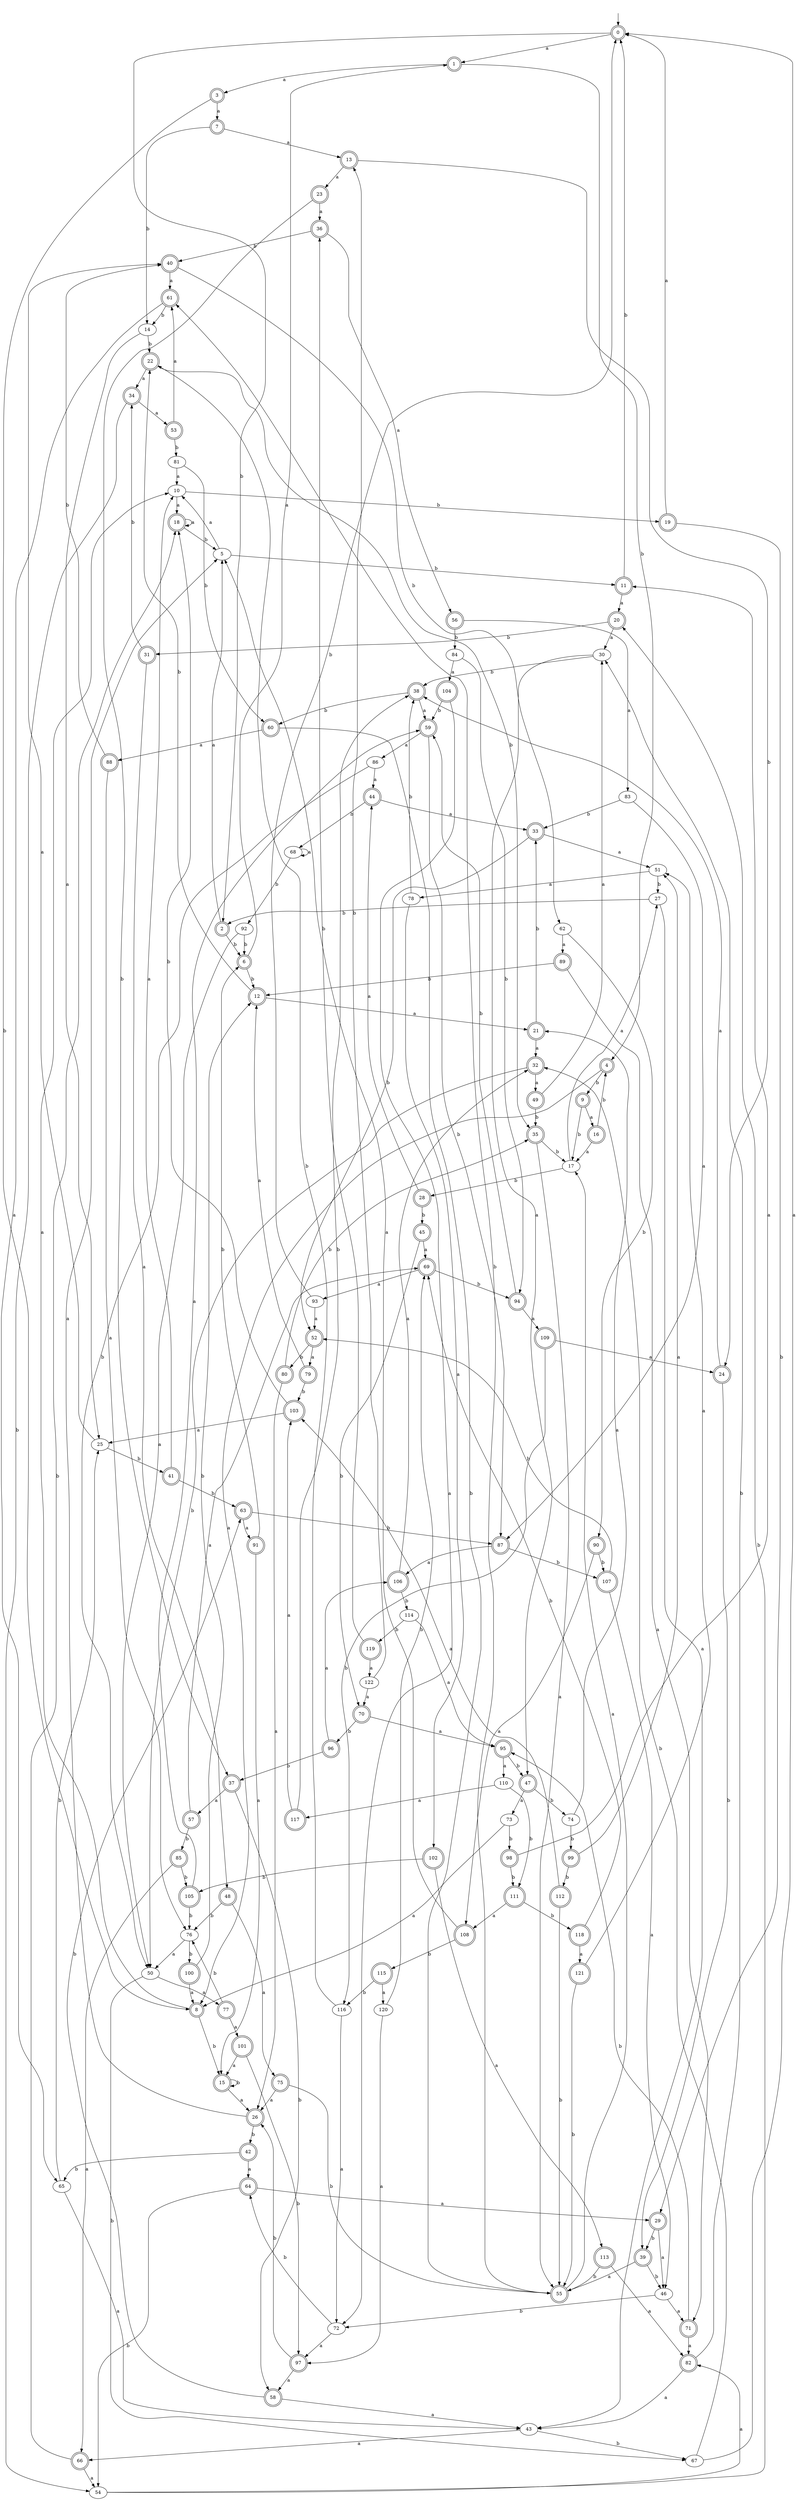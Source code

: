 digraph RandomDFA {
  __start0 [label="", shape=none];
  __start0 -> 0 [label=""];
  0 [shape=circle] [shape=doublecircle]
  0 -> 1 [label="a"]
  0 -> 2 [label="b"]
  1 [shape=doublecircle]
  1 -> 3 [label="a"]
  1 -> 4 [label="b"]
  2 [shape=doublecircle]
  2 -> 5 [label="a"]
  2 -> 6 [label="b"]
  3 [shape=doublecircle]
  3 -> 7 [label="a"]
  3 -> 8 [label="b"]
  4 [shape=doublecircle]
  4 -> 8 [label="a"]
  4 -> 9 [label="b"]
  5
  5 -> 10 [label="a"]
  5 -> 11 [label="b"]
  6 [shape=doublecircle]
  6 -> 1 [label="a"]
  6 -> 12 [label="b"]
  7 [shape=doublecircle]
  7 -> 13 [label="a"]
  7 -> 14 [label="b"]
  8 [shape=doublecircle]
  8 -> 10 [label="a"]
  8 -> 15 [label="b"]
  9 [shape=doublecircle]
  9 -> 16 [label="a"]
  9 -> 17 [label="b"]
  10
  10 -> 18 [label="a"]
  10 -> 19 [label="b"]
  11 [shape=doublecircle]
  11 -> 20 [label="a"]
  11 -> 0 [label="b"]
  12 [shape=doublecircle]
  12 -> 21 [label="a"]
  12 -> 22 [label="b"]
  13 [shape=doublecircle]
  13 -> 23 [label="a"]
  13 -> 24 [label="b"]
  14
  14 -> 25 [label="a"]
  14 -> 22 [label="b"]
  15 [shape=doublecircle]
  15 -> 26 [label="a"]
  15 -> 15 [label="b"]
  16 [shape=doublecircle]
  16 -> 17 [label="a"]
  16 -> 4 [label="b"]
  17
  17 -> 27 [label="a"]
  17 -> 28 [label="b"]
  18 [shape=doublecircle]
  18 -> 18 [label="a"]
  18 -> 5 [label="b"]
  19 [shape=doublecircle]
  19 -> 0 [label="a"]
  19 -> 29 [label="b"]
  20 [shape=doublecircle]
  20 -> 30 [label="a"]
  20 -> 31 [label="b"]
  21 [shape=doublecircle]
  21 -> 32 [label="a"]
  21 -> 33 [label="b"]
  22 [shape=doublecircle]
  22 -> 34 [label="a"]
  22 -> 35 [label="b"]
  23 [shape=doublecircle]
  23 -> 36 [label="a"]
  23 -> 37 [label="b"]
  24 [shape=doublecircle]
  24 -> 38 [label="a"]
  24 -> 39 [label="b"]
  25
  25 -> 40 [label="a"]
  25 -> 41 [label="b"]
  26 [shape=doublecircle]
  26 -> 5 [label="a"]
  26 -> 42 [label="b"]
  27
  27 -> 43 [label="a"]
  27 -> 2 [label="b"]
  28 [shape=doublecircle]
  28 -> 44 [label="a"]
  28 -> 45 [label="b"]
  29 [shape=doublecircle]
  29 -> 46 [label="a"]
  29 -> 39 [label="b"]
  30
  30 -> 47 [label="a"]
  30 -> 38 [label="b"]
  31 [shape=doublecircle]
  31 -> 48 [label="a"]
  31 -> 34 [label="b"]
  32 [shape=doublecircle]
  32 -> 49 [label="a"]
  32 -> 50 [label="b"]
  33 [shape=doublecircle]
  33 -> 51 [label="a"]
  33 -> 52 [label="b"]
  34 [shape=doublecircle]
  34 -> 53 [label="a"]
  34 -> 54 [label="b"]
  35 [shape=doublecircle]
  35 -> 55 [label="a"]
  35 -> 17 [label="b"]
  36 [shape=doublecircle]
  36 -> 56 [label="a"]
  36 -> 40 [label="b"]
  37 [shape=doublecircle]
  37 -> 57 [label="a"]
  37 -> 58 [label="b"]
  38 [shape=doublecircle]
  38 -> 59 [label="a"]
  38 -> 60 [label="b"]
  39 [shape=doublecircle]
  39 -> 55 [label="a"]
  39 -> 46 [label="b"]
  40 [shape=doublecircle]
  40 -> 61 [label="a"]
  40 -> 62 [label="b"]
  41 [shape=doublecircle]
  41 -> 10 [label="a"]
  41 -> 63 [label="b"]
  42 [shape=doublecircle]
  42 -> 64 [label="a"]
  42 -> 65 [label="b"]
  43
  43 -> 66 [label="a"]
  43 -> 67 [label="b"]
  44 [shape=doublecircle]
  44 -> 33 [label="a"]
  44 -> 68 [label="b"]
  45 [shape=doublecircle]
  45 -> 69 [label="a"]
  45 -> 70 [label="b"]
  46
  46 -> 71 [label="a"]
  46 -> 72 [label="b"]
  47 [shape=doublecircle]
  47 -> 73 [label="a"]
  47 -> 74 [label="b"]
  48 [shape=doublecircle]
  48 -> 75 [label="a"]
  48 -> 76 [label="b"]
  49 [shape=doublecircle]
  49 -> 30 [label="a"]
  49 -> 35 [label="b"]
  50
  50 -> 77 [label="a"]
  50 -> 67 [label="b"]
  51
  51 -> 78 [label="a"]
  51 -> 27 [label="b"]
  52 [shape=doublecircle]
  52 -> 79 [label="a"]
  52 -> 80 [label="b"]
  53 [shape=doublecircle]
  53 -> 61 [label="a"]
  53 -> 81 [label="b"]
  54
  54 -> 82 [label="a"]
  54 -> 20 [label="b"]
  55 [shape=doublecircle]
  55 -> 17 [label="a"]
  55 -> 61 [label="b"]
  56 [shape=doublecircle]
  56 -> 83 [label="a"]
  56 -> 84 [label="b"]
  57 [shape=doublecircle]
  57 -> 69 [label="a"]
  57 -> 85 [label="b"]
  58 [shape=doublecircle]
  58 -> 43 [label="a"]
  58 -> 63 [label="b"]
  59 [shape=doublecircle]
  59 -> 86 [label="a"]
  59 -> 87 [label="b"]
  60 [shape=doublecircle]
  60 -> 88 [label="a"]
  60 -> 55 [label="b"]
  61 [shape=doublecircle]
  61 -> 65 [label="a"]
  61 -> 14 [label="b"]
  62
  62 -> 89 [label="a"]
  62 -> 90 [label="b"]
  63 [shape=doublecircle]
  63 -> 91 [label="a"]
  63 -> 87 [label="b"]
  64 [shape=doublecircle]
  64 -> 29 [label="a"]
  64 -> 54 [label="b"]
  65
  65 -> 43 [label="a"]
  65 -> 25 [label="b"]
  66 [shape=doublecircle]
  66 -> 54 [label="a"]
  66 -> 18 [label="b"]
  67
  67 -> 0 [label="a"]
  67 -> 32 [label="b"]
  68
  68 -> 68 [label="a"]
  68 -> 92 [label="b"]
  69 [shape=doublecircle]
  69 -> 93 [label="a"]
  69 -> 94 [label="b"]
  70 [shape=doublecircle]
  70 -> 95 [label="a"]
  70 -> 96 [label="b"]
  71 [shape=doublecircle]
  71 -> 82 [label="a"]
  71 -> 95 [label="b"]
  72
  72 -> 97 [label="a"]
  72 -> 64 [label="b"]
  73
  73 -> 8 [label="a"]
  73 -> 98 [label="b"]
  74
  74 -> 21 [label="a"]
  74 -> 99 [label="b"]
  75 [shape=doublecircle]
  75 -> 26 [label="a"]
  75 -> 55 [label="b"]
  76
  76 -> 50 [label="a"]
  76 -> 100 [label="b"]
  77 [shape=doublecircle]
  77 -> 101 [label="a"]
  77 -> 76 [label="b"]
  78
  78 -> 102 [label="a"]
  78 -> 38 [label="b"]
  79 [shape=doublecircle]
  79 -> 12 [label="a"]
  79 -> 103 [label="b"]
  80 [shape=doublecircle]
  80 -> 26 [label="a"]
  80 -> 35 [label="b"]
  81
  81 -> 10 [label="a"]
  81 -> 60 [label="b"]
  82 [shape=doublecircle]
  82 -> 43 [label="a"]
  82 -> 30 [label="b"]
  83
  83 -> 87 [label="a"]
  83 -> 33 [label="b"]
  84
  84 -> 104 [label="a"]
  84 -> 94 [label="b"]
  85 [shape=doublecircle]
  85 -> 66 [label="a"]
  85 -> 105 [label="b"]
  86
  86 -> 44 [label="a"]
  86 -> 50 [label="b"]
  87 [shape=doublecircle]
  87 -> 106 [label="a"]
  87 -> 107 [label="b"]
  88 [shape=doublecircle]
  88 -> 76 [label="a"]
  88 -> 40 [label="b"]
  89 [shape=doublecircle]
  89 -> 71 [label="a"]
  89 -> 12 [label="b"]
  90 [shape=doublecircle]
  90 -> 108 [label="a"]
  90 -> 107 [label="b"]
  91 [shape=doublecircle]
  91 -> 15 [label="a"]
  91 -> 6 [label="b"]
  92
  92 -> 50 [label="a"]
  92 -> 6 [label="b"]
  93
  93 -> 52 [label="a"]
  93 -> 0 [label="b"]
  94 [shape=doublecircle]
  94 -> 109 [label="a"]
  94 -> 59 [label="b"]
  95 [shape=doublecircle]
  95 -> 110 [label="a"]
  95 -> 47 [label="b"]
  96 [shape=doublecircle]
  96 -> 106 [label="a"]
  96 -> 37 [label="b"]
  97 [shape=doublecircle]
  97 -> 58 [label="a"]
  97 -> 26 [label="b"]
  98 [shape=doublecircle]
  98 -> 11 [label="a"]
  98 -> 111 [label="b"]
  99 [shape=doublecircle]
  99 -> 51 [label="a"]
  99 -> 112 [label="b"]
  100 [shape=doublecircle]
  100 -> 8 [label="a"]
  100 -> 12 [label="b"]
  101 [shape=doublecircle]
  101 -> 15 [label="a"]
  101 -> 97 [label="b"]
  102 [shape=doublecircle]
  102 -> 113 [label="a"]
  102 -> 105 [label="b"]
  103 [shape=doublecircle]
  103 -> 25 [label="a"]
  103 -> 18 [label="b"]
  104 [shape=doublecircle]
  104 -> 72 [label="a"]
  104 -> 59 [label="b"]
  105 [shape=doublecircle]
  105 -> 59 [label="a"]
  105 -> 76 [label="b"]
  106 [shape=doublecircle]
  106 -> 32 [label="a"]
  106 -> 114 [label="b"]
  107 [shape=doublecircle]
  107 -> 46 [label="a"]
  107 -> 52 [label="b"]
  108 [shape=doublecircle]
  108 -> 5 [label="a"]
  108 -> 115 [label="b"]
  109 [shape=doublecircle]
  109 -> 24 [label="a"]
  109 -> 116 [label="b"]
  110
  110 -> 117 [label="a"]
  110 -> 111 [label="b"]
  111 [shape=doublecircle]
  111 -> 108 [label="a"]
  111 -> 118 [label="b"]
  112 [shape=doublecircle]
  112 -> 103 [label="a"]
  112 -> 55 [label="b"]
  113 [shape=doublecircle]
  113 -> 82 [label="a"]
  113 -> 55 [label="b"]
  114
  114 -> 95 [label="a"]
  114 -> 119 [label="b"]
  115 [shape=doublecircle]
  115 -> 120 [label="a"]
  115 -> 116 [label="b"]
  116
  116 -> 72 [label="a"]
  116 -> 22 [label="b"]
  117 [shape=doublecircle]
  117 -> 103 [label="a"]
  117 -> 38 [label="b"]
  118 [shape=doublecircle]
  118 -> 121 [label="a"]
  118 -> 69 [label="b"]
  119 [shape=doublecircle]
  119 -> 122 [label="a"]
  119 -> 36 [label="b"]
  120
  120 -> 97 [label="a"]
  120 -> 69 [label="b"]
  121 [shape=doublecircle]
  121 -> 51 [label="a"]
  121 -> 55 [label="b"]
  122
  122 -> 70 [label="a"]
  122 -> 13 [label="b"]
}
